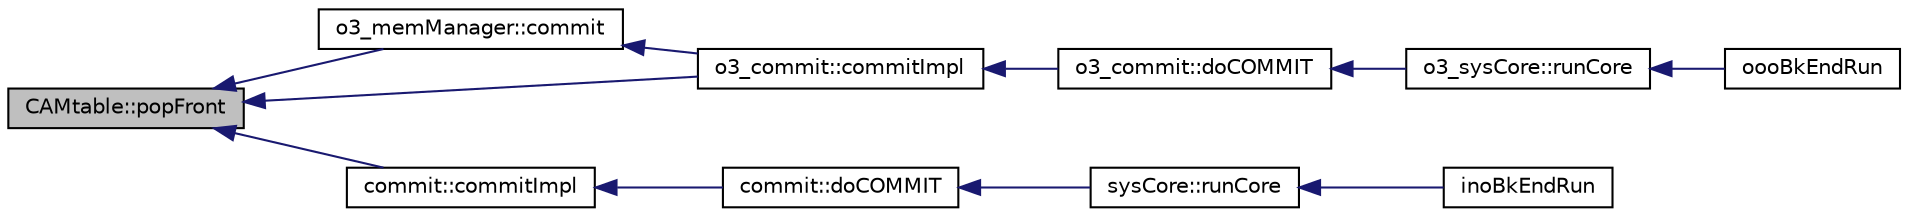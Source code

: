 digraph G
{
  edge [fontname="Helvetica",fontsize="10",labelfontname="Helvetica",labelfontsize="10"];
  node [fontname="Helvetica",fontsize="10",shape=record];
  rankdir=LR;
  Node1 [label="CAMtable::popFront",height=0.2,width=0.4,color="black", fillcolor="grey75", style="filled" fontcolor="black"];
  Node1 -> Node2 [dir=back,color="midnightblue",fontsize="10",style="solid",fontname="Helvetica"];
  Node2 [label="o3_memManager::commit",height=0.2,width=0.4,color="black", fillcolor="white", style="filled",URL="$classo3__memManager.html#a3a7d3249d284d0ebb297167b47ad8ce2"];
  Node2 -> Node3 [dir=back,color="midnightblue",fontsize="10",style="solid",fontname="Helvetica"];
  Node3 [label="o3_commit::commitImpl",height=0.2,width=0.4,color="black", fillcolor="white", style="filled",URL="$classo3__commit.html#a87f66e559f7376364630df8b3907e8cd"];
  Node3 -> Node4 [dir=back,color="midnightblue",fontsize="10",style="solid",fontname="Helvetica"];
  Node4 [label="o3_commit::doCOMMIT",height=0.2,width=0.4,color="black", fillcolor="white", style="filled",URL="$classo3__commit.html#a54270cad3a81c7cce6f418517a927b98"];
  Node4 -> Node5 [dir=back,color="midnightblue",fontsize="10",style="solid",fontname="Helvetica"];
  Node5 [label="o3_sysCore::runCore",height=0.2,width=0.4,color="black", fillcolor="white", style="filled",URL="$classo3__sysCore.html#ab97edaa7f8ea74d7315b71d7d03a736c"];
  Node5 -> Node6 [dir=back,color="midnightblue",fontsize="10",style="solid",fontname="Helvetica"];
  Node6 [label="oooBkEndRun",height=0.2,width=0.4,color="black", fillcolor="white", style="filled",URL="$oooBkEnd_8h.html#aaa2cf7fe88073cf54894d48f17271d93"];
  Node1 -> Node3 [dir=back,color="midnightblue",fontsize="10",style="solid",fontname="Helvetica"];
  Node1 -> Node7 [dir=back,color="midnightblue",fontsize="10",style="solid",fontname="Helvetica"];
  Node7 [label="commit::commitImpl",height=0.2,width=0.4,color="black", fillcolor="white", style="filled",URL="$classcommit.html#a50f823d551a57bbaccde41c32737b737"];
  Node7 -> Node8 [dir=back,color="midnightblue",fontsize="10",style="solid",fontname="Helvetica"];
  Node8 [label="commit::doCOMMIT",height=0.2,width=0.4,color="black", fillcolor="white", style="filled",URL="$classcommit.html#a9eb2bb492ac2b103102be4ef7d018e8b"];
  Node8 -> Node9 [dir=back,color="midnightblue",fontsize="10",style="solid",fontname="Helvetica"];
  Node9 [label="sysCore::runCore",height=0.2,width=0.4,color="black", fillcolor="white", style="filled",URL="$classsysCore.html#a329e1539dcc7da668fb0d6237368922f"];
  Node9 -> Node10 [dir=back,color="midnightblue",fontsize="10",style="solid",fontname="Helvetica"];
  Node10 [label="inoBkEndRun",height=0.2,width=0.4,color="black", fillcolor="white", style="filled",URL="$inoBkEnd_8h.html#a7f7897adf2514facd31db95c4b90314d"];
}
